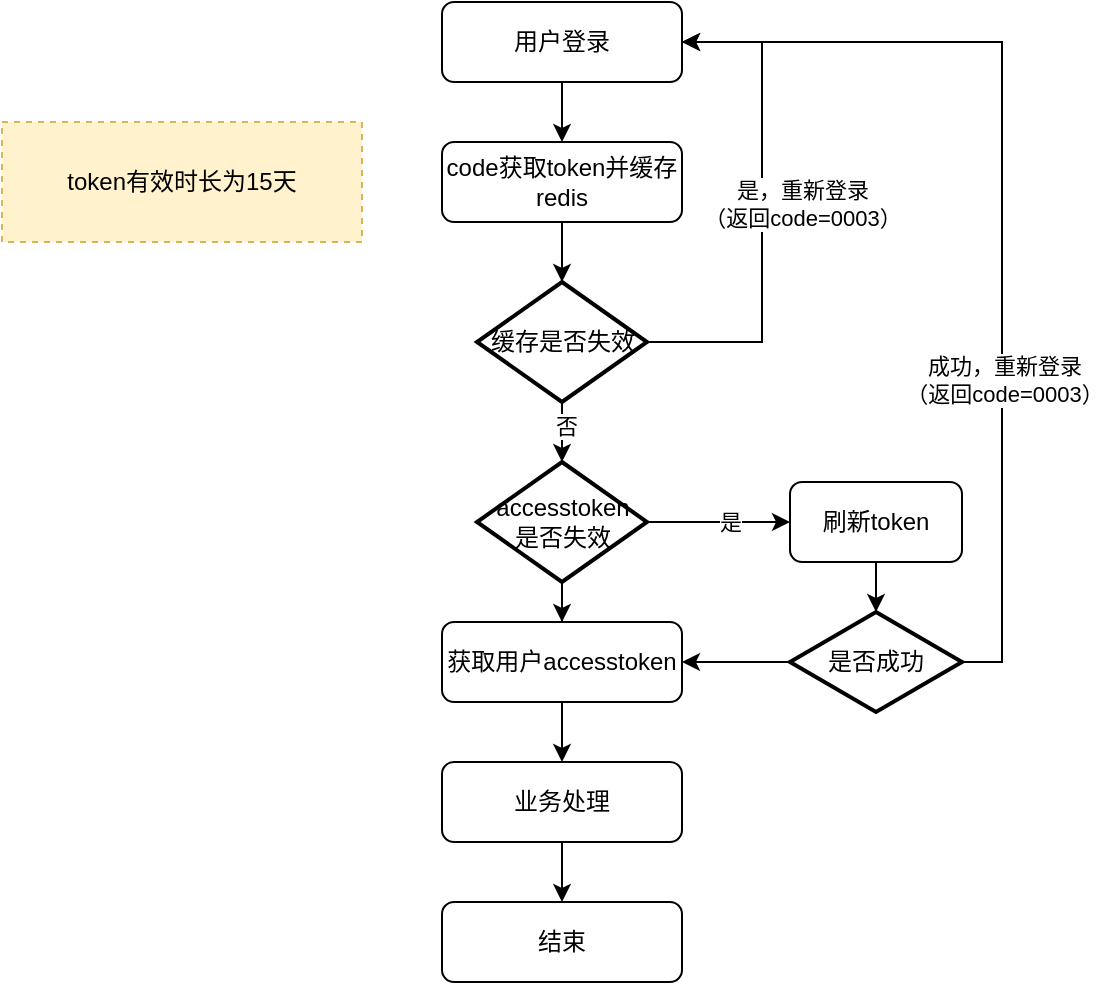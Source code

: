 <mxfile version="21.3.2" type="github">
  <diagram id="C5RBs43oDa-KdzZeNtuy" name="Page-1">
    <mxGraphModel dx="954" dy="562" grid="1" gridSize="10" guides="1" tooltips="1" connect="1" arrows="1" fold="1" page="1" pageScale="1" pageWidth="827" pageHeight="1169" math="0" shadow="0">
      <root>
        <mxCell id="WIyWlLk6GJQsqaUBKTNV-0" />
        <mxCell id="WIyWlLk6GJQsqaUBKTNV-1" parent="WIyWlLk6GJQsqaUBKTNV-0" />
        <mxCell id="_507XFUVvniMtryG3IeK-1" style="edgeStyle=orthogonalEdgeStyle;rounded=0;orthogonalLoop=1;jettySize=auto;html=1;entryX=0.5;entryY=0;entryDx=0;entryDy=0;" edge="1" parent="WIyWlLk6GJQsqaUBKTNV-1" source="WIyWlLk6GJQsqaUBKTNV-3" target="_507XFUVvniMtryG3IeK-0">
          <mxGeometry relative="1" as="geometry" />
        </mxCell>
        <mxCell id="WIyWlLk6GJQsqaUBKTNV-3" value="用户登录" style="rounded=1;whiteSpace=wrap;html=1;fontSize=12;glass=0;strokeWidth=1;shadow=0;" parent="WIyWlLk6GJQsqaUBKTNV-1" vertex="1">
          <mxGeometry x="240" y="80" width="120" height="40" as="geometry" />
        </mxCell>
        <mxCell id="_507XFUVvniMtryG3IeK-22" style="edgeStyle=orthogonalEdgeStyle;rounded=0;orthogonalLoop=1;jettySize=auto;html=1;" edge="1" parent="WIyWlLk6GJQsqaUBKTNV-1" source="WIyWlLk6GJQsqaUBKTNV-12" target="_507XFUVvniMtryG3IeK-21">
          <mxGeometry relative="1" as="geometry" />
        </mxCell>
        <mxCell id="WIyWlLk6GJQsqaUBKTNV-12" value="刷新token" style="rounded=1;whiteSpace=wrap;html=1;fontSize=12;glass=0;strokeWidth=1;shadow=0;" parent="WIyWlLk6GJQsqaUBKTNV-1" vertex="1">
          <mxGeometry x="414" y="320" width="86" height="40" as="geometry" />
        </mxCell>
        <mxCell id="_507XFUVvniMtryG3IeK-5" style="edgeStyle=orthogonalEdgeStyle;rounded=0;orthogonalLoop=1;jettySize=auto;html=1;" edge="1" parent="WIyWlLk6GJQsqaUBKTNV-1" source="_507XFUVvniMtryG3IeK-0" target="_507XFUVvniMtryG3IeK-4">
          <mxGeometry relative="1" as="geometry" />
        </mxCell>
        <mxCell id="_507XFUVvniMtryG3IeK-0" value="code获取token并缓存redis" style="rounded=1;whiteSpace=wrap;html=1;fontSize=12;glass=0;strokeWidth=1;shadow=0;" vertex="1" parent="WIyWlLk6GJQsqaUBKTNV-1">
          <mxGeometry x="240" y="150" width="120" height="40" as="geometry" />
        </mxCell>
        <mxCell id="_507XFUVvniMtryG3IeK-3" value="token有效时长为15天" style="text;html=1;strokeColor=#d6b656;fillColor=#fff2cc;align=center;verticalAlign=middle;whiteSpace=wrap;rounded=0;dashed=1;" vertex="1" parent="WIyWlLk6GJQsqaUBKTNV-1">
          <mxGeometry x="20" y="140" width="180" height="60" as="geometry" />
        </mxCell>
        <mxCell id="_507XFUVvniMtryG3IeK-6" style="edgeStyle=orthogonalEdgeStyle;rounded=0;orthogonalLoop=1;jettySize=auto;html=1;entryX=1;entryY=0.5;entryDx=0;entryDy=0;exitX=1;exitY=0.5;exitDx=0;exitDy=0;exitPerimeter=0;" edge="1" parent="WIyWlLk6GJQsqaUBKTNV-1" source="_507XFUVvniMtryG3IeK-4" target="WIyWlLk6GJQsqaUBKTNV-3">
          <mxGeometry relative="1" as="geometry">
            <Array as="points">
              <mxPoint x="400" y="250" />
              <mxPoint x="400" y="100" />
            </Array>
          </mxGeometry>
        </mxCell>
        <mxCell id="_507XFUVvniMtryG3IeK-7" value="是，重新登录&lt;br&gt;（返回code=0003）" style="edgeLabel;html=1;align=center;verticalAlign=middle;resizable=0;points=[];" vertex="1" connectable="0" parent="_507XFUVvniMtryG3IeK-6">
          <mxGeometry x="-0.251" y="1" relative="1" as="geometry">
            <mxPoint x="21" y="-34" as="offset" />
          </mxGeometry>
        </mxCell>
        <mxCell id="_507XFUVvniMtryG3IeK-12" style="edgeStyle=orthogonalEdgeStyle;rounded=0;orthogonalLoop=1;jettySize=auto;html=1;" edge="1" parent="WIyWlLk6GJQsqaUBKTNV-1" source="_507XFUVvniMtryG3IeK-4" target="_507XFUVvniMtryG3IeK-8">
          <mxGeometry relative="1" as="geometry" />
        </mxCell>
        <mxCell id="_507XFUVvniMtryG3IeK-15" value="否" style="edgeLabel;html=1;align=center;verticalAlign=middle;resizable=0;points=[];" vertex="1" connectable="0" parent="_507XFUVvniMtryG3IeK-12">
          <mxGeometry x="0.28" y="2" relative="1" as="geometry">
            <mxPoint as="offset" />
          </mxGeometry>
        </mxCell>
        <mxCell id="_507XFUVvniMtryG3IeK-4" value="缓存是否失效" style="strokeWidth=2;html=1;shape=mxgraph.flowchart.decision;whiteSpace=wrap;" vertex="1" parent="WIyWlLk6GJQsqaUBKTNV-1">
          <mxGeometry x="257.5" y="220" width="85" height="60" as="geometry" />
        </mxCell>
        <mxCell id="_507XFUVvniMtryG3IeK-9" style="edgeStyle=orthogonalEdgeStyle;rounded=0;orthogonalLoop=1;jettySize=auto;html=1;entryX=0;entryY=0.5;entryDx=0;entryDy=0;" edge="1" parent="WIyWlLk6GJQsqaUBKTNV-1" source="_507XFUVvniMtryG3IeK-8" target="WIyWlLk6GJQsqaUBKTNV-12">
          <mxGeometry relative="1" as="geometry" />
        </mxCell>
        <mxCell id="_507XFUVvniMtryG3IeK-16" value="是" style="edgeLabel;html=1;align=center;verticalAlign=middle;resizable=0;points=[];" vertex="1" connectable="0" parent="_507XFUVvniMtryG3IeK-9">
          <mxGeometry x="0.32" y="-1" relative="1" as="geometry">
            <mxPoint x="-6" y="-1" as="offset" />
          </mxGeometry>
        </mxCell>
        <mxCell id="_507XFUVvniMtryG3IeK-18" style="edgeStyle=orthogonalEdgeStyle;rounded=0;orthogonalLoop=1;jettySize=auto;html=1;entryX=0.5;entryY=0;entryDx=0;entryDy=0;" edge="1" parent="WIyWlLk6GJQsqaUBKTNV-1" source="_507XFUVvniMtryG3IeK-8" target="_507XFUVvniMtryG3IeK-10">
          <mxGeometry relative="1" as="geometry" />
        </mxCell>
        <mxCell id="_507XFUVvniMtryG3IeK-8" value="accesstoken&lt;br&gt;是否失效" style="strokeWidth=2;html=1;shape=mxgraph.flowchart.decision;whiteSpace=wrap;" vertex="1" parent="WIyWlLk6GJQsqaUBKTNV-1">
          <mxGeometry x="257.5" y="310" width="85" height="60" as="geometry" />
        </mxCell>
        <mxCell id="_507XFUVvniMtryG3IeK-20" style="edgeStyle=orthogonalEdgeStyle;rounded=0;orthogonalLoop=1;jettySize=auto;html=1;" edge="1" parent="WIyWlLk6GJQsqaUBKTNV-1" source="_507XFUVvniMtryG3IeK-10" target="_507XFUVvniMtryG3IeK-11">
          <mxGeometry relative="1" as="geometry" />
        </mxCell>
        <mxCell id="_507XFUVvniMtryG3IeK-10" value="获取用户accesstoken" style="rounded=1;whiteSpace=wrap;html=1;fontSize=12;glass=0;strokeWidth=1;shadow=0;" vertex="1" parent="WIyWlLk6GJQsqaUBKTNV-1">
          <mxGeometry x="240" y="390" width="120" height="40" as="geometry" />
        </mxCell>
        <mxCell id="_507XFUVvniMtryG3IeK-27" style="edgeStyle=orthogonalEdgeStyle;rounded=0;orthogonalLoop=1;jettySize=auto;html=1;" edge="1" parent="WIyWlLk6GJQsqaUBKTNV-1" source="_507XFUVvniMtryG3IeK-11" target="_507XFUVvniMtryG3IeK-26">
          <mxGeometry relative="1" as="geometry" />
        </mxCell>
        <mxCell id="_507XFUVvniMtryG3IeK-11" value="业务处理" style="rounded=1;whiteSpace=wrap;html=1;fontSize=12;glass=0;strokeWidth=1;shadow=0;" vertex="1" parent="WIyWlLk6GJQsqaUBKTNV-1">
          <mxGeometry x="240" y="460" width="120" height="40" as="geometry" />
        </mxCell>
        <mxCell id="_507XFUVvniMtryG3IeK-23" style="edgeStyle=orthogonalEdgeStyle;rounded=0;orthogonalLoop=1;jettySize=auto;html=1;" edge="1" parent="WIyWlLk6GJQsqaUBKTNV-1" source="_507XFUVvniMtryG3IeK-21" target="_507XFUVvniMtryG3IeK-10">
          <mxGeometry relative="1" as="geometry" />
        </mxCell>
        <mxCell id="_507XFUVvniMtryG3IeK-24" style="edgeStyle=orthogonalEdgeStyle;rounded=0;orthogonalLoop=1;jettySize=auto;html=1;entryX=1;entryY=0.5;entryDx=0;entryDy=0;exitX=1;exitY=0.5;exitDx=0;exitDy=0;exitPerimeter=0;" edge="1" parent="WIyWlLk6GJQsqaUBKTNV-1" source="_507XFUVvniMtryG3IeK-21" target="WIyWlLk6GJQsqaUBKTNV-3">
          <mxGeometry relative="1" as="geometry" />
        </mxCell>
        <mxCell id="_507XFUVvniMtryG3IeK-25" value="成功，重新登录&lt;br style=&quot;border-color: var(--border-color);&quot;&gt;（返回code=0003）" style="edgeLabel;html=1;align=center;verticalAlign=middle;resizable=0;points=[];" vertex="1" connectable="0" parent="_507XFUVvniMtryG3IeK-24">
          <mxGeometry x="-0.177" y="1" relative="1" as="geometry">
            <mxPoint x="2" y="40" as="offset" />
          </mxGeometry>
        </mxCell>
        <mxCell id="_507XFUVvniMtryG3IeK-21" value="是否成功" style="strokeWidth=2;html=1;shape=mxgraph.flowchart.decision;whiteSpace=wrap;" vertex="1" parent="WIyWlLk6GJQsqaUBKTNV-1">
          <mxGeometry x="414" y="385" width="86" height="50" as="geometry" />
        </mxCell>
        <mxCell id="_507XFUVvniMtryG3IeK-26" value="结束" style="rounded=1;whiteSpace=wrap;html=1;fontSize=12;glass=0;strokeWidth=1;shadow=0;" vertex="1" parent="WIyWlLk6GJQsqaUBKTNV-1">
          <mxGeometry x="240" y="530" width="120" height="40" as="geometry" />
        </mxCell>
      </root>
    </mxGraphModel>
  </diagram>
</mxfile>
